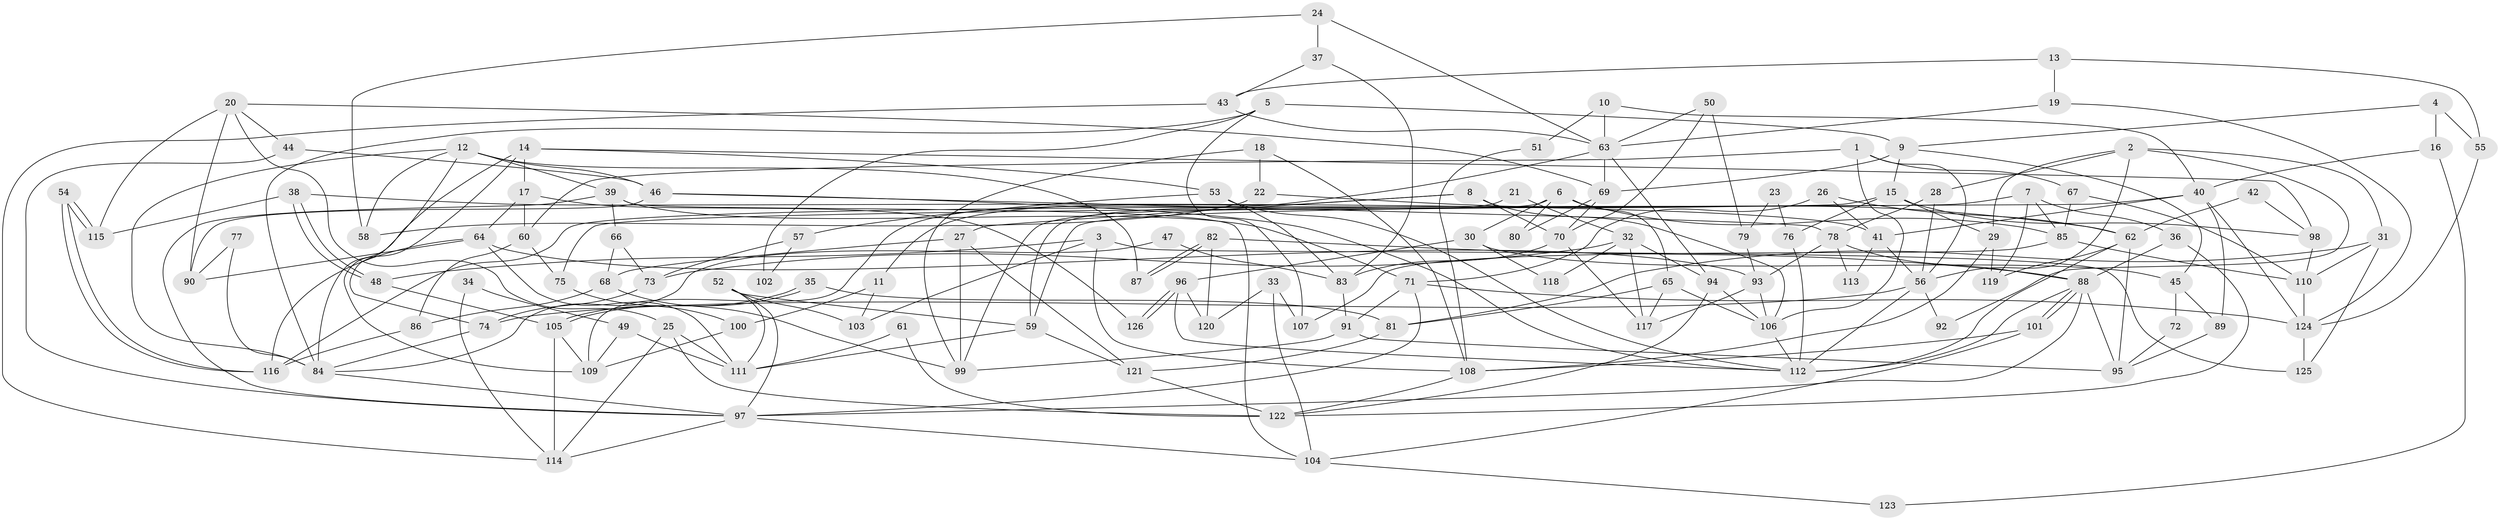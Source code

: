 // Generated by graph-tools (version 1.1) at 2025/50/03/09/25 03:50:15]
// undirected, 126 vertices, 252 edges
graph export_dot {
graph [start="1"]
  node [color=gray90,style=filled];
  1;
  2;
  3;
  4;
  5;
  6;
  7;
  8;
  9;
  10;
  11;
  12;
  13;
  14;
  15;
  16;
  17;
  18;
  19;
  20;
  21;
  22;
  23;
  24;
  25;
  26;
  27;
  28;
  29;
  30;
  31;
  32;
  33;
  34;
  35;
  36;
  37;
  38;
  39;
  40;
  41;
  42;
  43;
  44;
  45;
  46;
  47;
  48;
  49;
  50;
  51;
  52;
  53;
  54;
  55;
  56;
  57;
  58;
  59;
  60;
  61;
  62;
  63;
  64;
  65;
  66;
  67;
  68;
  69;
  70;
  71;
  72;
  73;
  74;
  75;
  76;
  77;
  78;
  79;
  80;
  81;
  82;
  83;
  84;
  85;
  86;
  87;
  88;
  89;
  90;
  91;
  92;
  93;
  94;
  95;
  96;
  97;
  98;
  99;
  100;
  101;
  102;
  103;
  104;
  105;
  106;
  107;
  108;
  109;
  110;
  111;
  112;
  113;
  114;
  115;
  116;
  117;
  118;
  119;
  120;
  121;
  122;
  123;
  124;
  125;
  126;
  1 -- 106;
  1 -- 67;
  1 -- 56;
  1 -- 60;
  2 -- 31;
  2 -- 56;
  2 -- 28;
  2 -- 29;
  2 -- 92;
  3 -- 108;
  3 -- 48;
  3 -- 103;
  3 -- 125;
  4 -- 55;
  4 -- 9;
  4 -- 16;
  5 -- 107;
  5 -- 84;
  5 -- 9;
  5 -- 102;
  6 -- 30;
  6 -- 65;
  6 -- 59;
  6 -- 80;
  6 -- 85;
  7 -- 85;
  7 -- 116;
  7 -- 36;
  7 -- 119;
  8 -- 106;
  8 -- 27;
  8 -- 11;
  8 -- 70;
  9 -- 15;
  9 -- 45;
  9 -- 69;
  10 -- 40;
  10 -- 63;
  10 -- 51;
  11 -- 103;
  11 -- 100;
  12 -- 74;
  12 -- 39;
  12 -- 46;
  12 -- 58;
  12 -- 84;
  12 -- 87;
  13 -- 43;
  13 -- 19;
  13 -- 55;
  14 -- 84;
  14 -- 17;
  14 -- 53;
  14 -- 98;
  14 -- 109;
  15 -- 29;
  15 -- 59;
  15 -- 76;
  15 -- 98;
  16 -- 40;
  16 -- 123;
  17 -- 60;
  17 -- 64;
  17 -- 126;
  18 -- 108;
  18 -- 99;
  18 -- 22;
  19 -- 63;
  19 -- 124;
  20 -- 69;
  20 -- 44;
  20 -- 25;
  20 -- 90;
  20 -- 115;
  21 -- 32;
  21 -- 99;
  22 -- 62;
  22 -- 58;
  23 -- 79;
  23 -- 76;
  24 -- 58;
  24 -- 63;
  24 -- 37;
  25 -- 111;
  25 -- 114;
  25 -- 122;
  26 -- 71;
  26 -- 41;
  26 -- 62;
  27 -- 121;
  27 -- 68;
  27 -- 99;
  28 -- 56;
  28 -- 78;
  29 -- 119;
  29 -- 108;
  30 -- 45;
  30 -- 96;
  30 -- 118;
  31 -- 110;
  31 -- 125;
  31 -- 81;
  32 -- 117;
  32 -- 94;
  32 -- 73;
  32 -- 118;
  33 -- 120;
  33 -- 104;
  33 -- 107;
  34 -- 114;
  34 -- 49;
  35 -- 81;
  35 -- 105;
  35 -- 105;
  36 -- 122;
  36 -- 88;
  37 -- 83;
  37 -- 43;
  38 -- 48;
  38 -- 48;
  38 -- 115;
  38 -- 41;
  39 -- 71;
  39 -- 97;
  39 -- 66;
  39 -- 104;
  40 -- 75;
  40 -- 41;
  40 -- 89;
  40 -- 124;
  41 -- 56;
  41 -- 113;
  42 -- 98;
  42 -- 62;
  43 -- 63;
  43 -- 114;
  44 -- 97;
  44 -- 46;
  45 -- 89;
  45 -- 72;
  46 -- 78;
  46 -- 90;
  46 -- 112;
  47 -- 84;
  47 -- 83;
  48 -- 105;
  49 -- 111;
  49 -- 109;
  50 -- 70;
  50 -- 63;
  50 -- 79;
  51 -- 108;
  52 -- 97;
  52 -- 111;
  52 -- 59;
  52 -- 103;
  53 -- 112;
  53 -- 57;
  53 -- 83;
  54 -- 115;
  54 -- 115;
  54 -- 116;
  54 -- 116;
  55 -- 124;
  56 -- 112;
  56 -- 74;
  56 -- 92;
  57 -- 73;
  57 -- 102;
  59 -- 111;
  59 -- 121;
  60 -- 86;
  60 -- 75;
  61 -- 122;
  61 -- 111;
  62 -- 112;
  62 -- 95;
  62 -- 119;
  63 -- 94;
  63 -- 109;
  63 -- 69;
  64 -- 90;
  64 -- 93;
  64 -- 111;
  64 -- 116;
  65 -- 81;
  65 -- 106;
  65 -- 117;
  66 -- 73;
  66 -- 68;
  67 -- 85;
  67 -- 110;
  68 -- 99;
  68 -- 86;
  69 -- 70;
  69 -- 80;
  70 -- 83;
  70 -- 117;
  71 -- 91;
  71 -- 97;
  71 -- 124;
  72 -- 95;
  73 -- 74;
  74 -- 84;
  75 -- 100;
  76 -- 112;
  77 -- 90;
  77 -- 84;
  78 -- 88;
  78 -- 93;
  78 -- 113;
  79 -- 93;
  81 -- 121;
  82 -- 88;
  82 -- 87;
  82 -- 87;
  82 -- 120;
  83 -- 91;
  84 -- 97;
  85 -- 110;
  85 -- 107;
  86 -- 116;
  88 -- 101;
  88 -- 101;
  88 -- 95;
  88 -- 97;
  88 -- 112;
  89 -- 95;
  91 -- 95;
  91 -- 99;
  93 -- 117;
  93 -- 106;
  94 -- 122;
  94 -- 106;
  96 -- 126;
  96 -- 126;
  96 -- 112;
  96 -- 120;
  97 -- 114;
  97 -- 104;
  98 -- 110;
  100 -- 109;
  101 -- 104;
  101 -- 108;
  104 -- 123;
  105 -- 114;
  105 -- 109;
  106 -- 112;
  108 -- 122;
  110 -- 124;
  121 -- 122;
  124 -- 125;
}
